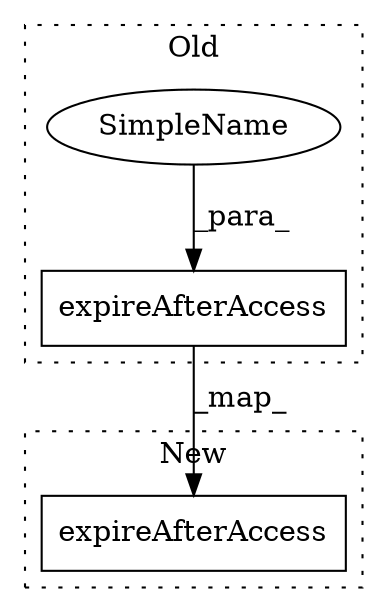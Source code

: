digraph G {
subgraph cluster0 {
1 [label="expireAfterAccess" a="32" s="32578,32604" l="18,1" shape="box"];
3 [label="SimpleName" a="42" s="32599" l="5" shape="ellipse"];
label = "Old";
style="dotted";
}
subgraph cluster1 {
2 [label="expireAfterAccess" a="32" s="32561,32593" l="18,1" shape="box"];
label = "New";
style="dotted";
}
1 -> 2 [label="_map_"];
3 -> 1 [label="_para_"];
}